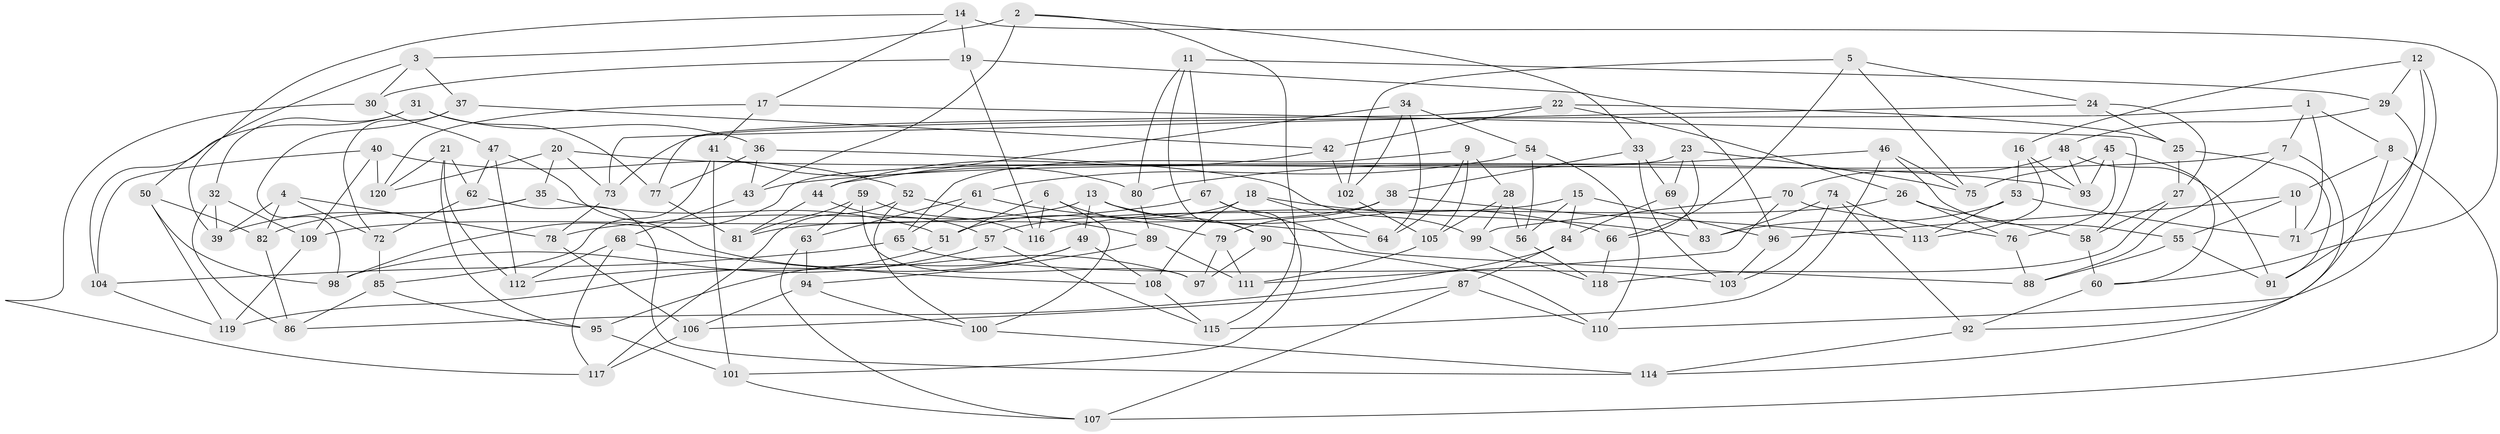 // Generated by graph-tools (version 1.1) at 2025/37/03/09/25 02:37:51]
// undirected, 120 vertices, 240 edges
graph export_dot {
graph [start="1"]
  node [color=gray90,style=filled];
  1;
  2;
  3;
  4;
  5;
  6;
  7;
  8;
  9;
  10;
  11;
  12;
  13;
  14;
  15;
  16;
  17;
  18;
  19;
  20;
  21;
  22;
  23;
  24;
  25;
  26;
  27;
  28;
  29;
  30;
  31;
  32;
  33;
  34;
  35;
  36;
  37;
  38;
  39;
  40;
  41;
  42;
  43;
  44;
  45;
  46;
  47;
  48;
  49;
  50;
  51;
  52;
  53;
  54;
  55;
  56;
  57;
  58;
  59;
  60;
  61;
  62;
  63;
  64;
  65;
  66;
  67;
  68;
  69;
  70;
  71;
  72;
  73;
  74;
  75;
  76;
  77;
  78;
  79;
  80;
  81;
  82;
  83;
  84;
  85;
  86;
  87;
  88;
  89;
  90;
  91;
  92;
  93;
  94;
  95;
  96;
  97;
  98;
  99;
  100;
  101;
  102;
  103;
  104;
  105;
  106;
  107;
  108;
  109;
  110;
  111;
  112;
  113;
  114;
  115;
  116;
  117;
  118;
  119;
  120;
  1 -- 73;
  1 -- 8;
  1 -- 71;
  1 -- 7;
  2 -- 115;
  2 -- 33;
  2 -- 3;
  2 -- 43;
  3 -- 50;
  3 -- 30;
  3 -- 37;
  4 -- 72;
  4 -- 39;
  4 -- 82;
  4 -- 78;
  5 -- 66;
  5 -- 24;
  5 -- 102;
  5 -- 75;
  6 -- 100;
  6 -- 116;
  6 -- 51;
  6 -- 79;
  7 -- 114;
  7 -- 43;
  7 -- 88;
  8 -- 107;
  8 -- 92;
  8 -- 10;
  9 -- 105;
  9 -- 64;
  9 -- 28;
  9 -- 65;
  10 -- 71;
  10 -- 96;
  10 -- 55;
  11 -- 90;
  11 -- 67;
  11 -- 80;
  11 -- 29;
  12 -- 16;
  12 -- 29;
  12 -- 110;
  12 -- 71;
  13 -- 90;
  13 -- 66;
  13 -- 49;
  13 -- 109;
  14 -- 39;
  14 -- 60;
  14 -- 19;
  14 -- 17;
  15 -- 56;
  15 -- 57;
  15 -- 96;
  15 -- 84;
  16 -- 113;
  16 -- 53;
  16 -- 93;
  17 -- 58;
  17 -- 120;
  17 -- 41;
  18 -- 64;
  18 -- 108;
  18 -- 51;
  18 -- 83;
  19 -- 116;
  19 -- 30;
  19 -- 96;
  20 -- 120;
  20 -- 73;
  20 -- 35;
  20 -- 93;
  21 -- 62;
  21 -- 95;
  21 -- 120;
  21 -- 112;
  22 -- 77;
  22 -- 25;
  22 -- 26;
  22 -- 42;
  23 -- 98;
  23 -- 69;
  23 -- 75;
  23 -- 66;
  24 -- 73;
  24 -- 25;
  24 -- 27;
  25 -- 91;
  25 -- 27;
  26 -- 116;
  26 -- 58;
  26 -- 76;
  27 -- 118;
  27 -- 58;
  28 -- 105;
  28 -- 99;
  28 -- 56;
  29 -- 48;
  29 -- 91;
  30 -- 47;
  30 -- 117;
  31 -- 104;
  31 -- 77;
  31 -- 32;
  31 -- 36;
  32 -- 109;
  32 -- 39;
  32 -- 86;
  33 -- 38;
  33 -- 103;
  33 -- 69;
  34 -- 44;
  34 -- 102;
  34 -- 54;
  34 -- 64;
  35 -- 39;
  35 -- 51;
  35 -- 82;
  36 -- 43;
  36 -- 99;
  36 -- 77;
  37 -- 98;
  37 -- 72;
  37 -- 42;
  38 -- 79;
  38 -- 113;
  38 -- 81;
  40 -- 104;
  40 -- 120;
  40 -- 109;
  40 -- 52;
  41 -- 80;
  41 -- 101;
  41 -- 85;
  42 -- 44;
  42 -- 102;
  43 -- 68;
  44 -- 81;
  44 -- 57;
  45 -- 60;
  45 -- 75;
  45 -- 93;
  45 -- 76;
  46 -- 55;
  46 -- 75;
  46 -- 115;
  46 -- 80;
  47 -- 112;
  47 -- 97;
  47 -- 62;
  48 -- 93;
  48 -- 91;
  48 -- 70;
  49 -- 119;
  49 -- 95;
  49 -- 108;
  50 -- 119;
  50 -- 98;
  50 -- 82;
  51 -- 112;
  52 -- 117;
  52 -- 89;
  52 -- 100;
  53 -- 113;
  53 -- 83;
  53 -- 71;
  54 -- 56;
  54 -- 61;
  54 -- 110;
  55 -- 91;
  55 -- 88;
  56 -- 118;
  57 -- 98;
  57 -- 115;
  58 -- 60;
  59 -- 116;
  59 -- 81;
  59 -- 97;
  59 -- 63;
  60 -- 92;
  61 -- 65;
  61 -- 64;
  61 -- 63;
  62 -- 114;
  62 -- 72;
  63 -- 107;
  63 -- 94;
  65 -- 104;
  65 -- 103;
  66 -- 118;
  67 -- 78;
  67 -- 88;
  67 -- 101;
  68 -- 117;
  68 -- 112;
  68 -- 108;
  69 -- 83;
  69 -- 84;
  70 -- 99;
  70 -- 76;
  70 -- 111;
  72 -- 85;
  73 -- 78;
  74 -- 103;
  74 -- 113;
  74 -- 92;
  74 -- 83;
  76 -- 88;
  77 -- 81;
  78 -- 106;
  79 -- 111;
  79 -- 97;
  80 -- 89;
  82 -- 86;
  84 -- 87;
  84 -- 86;
  85 -- 95;
  85 -- 86;
  87 -- 106;
  87 -- 110;
  87 -- 107;
  89 -- 94;
  89 -- 111;
  90 -- 97;
  90 -- 110;
  92 -- 114;
  94 -- 106;
  94 -- 100;
  95 -- 101;
  96 -- 103;
  99 -- 118;
  100 -- 114;
  101 -- 107;
  102 -- 105;
  104 -- 119;
  105 -- 111;
  106 -- 117;
  108 -- 115;
  109 -- 119;
}

